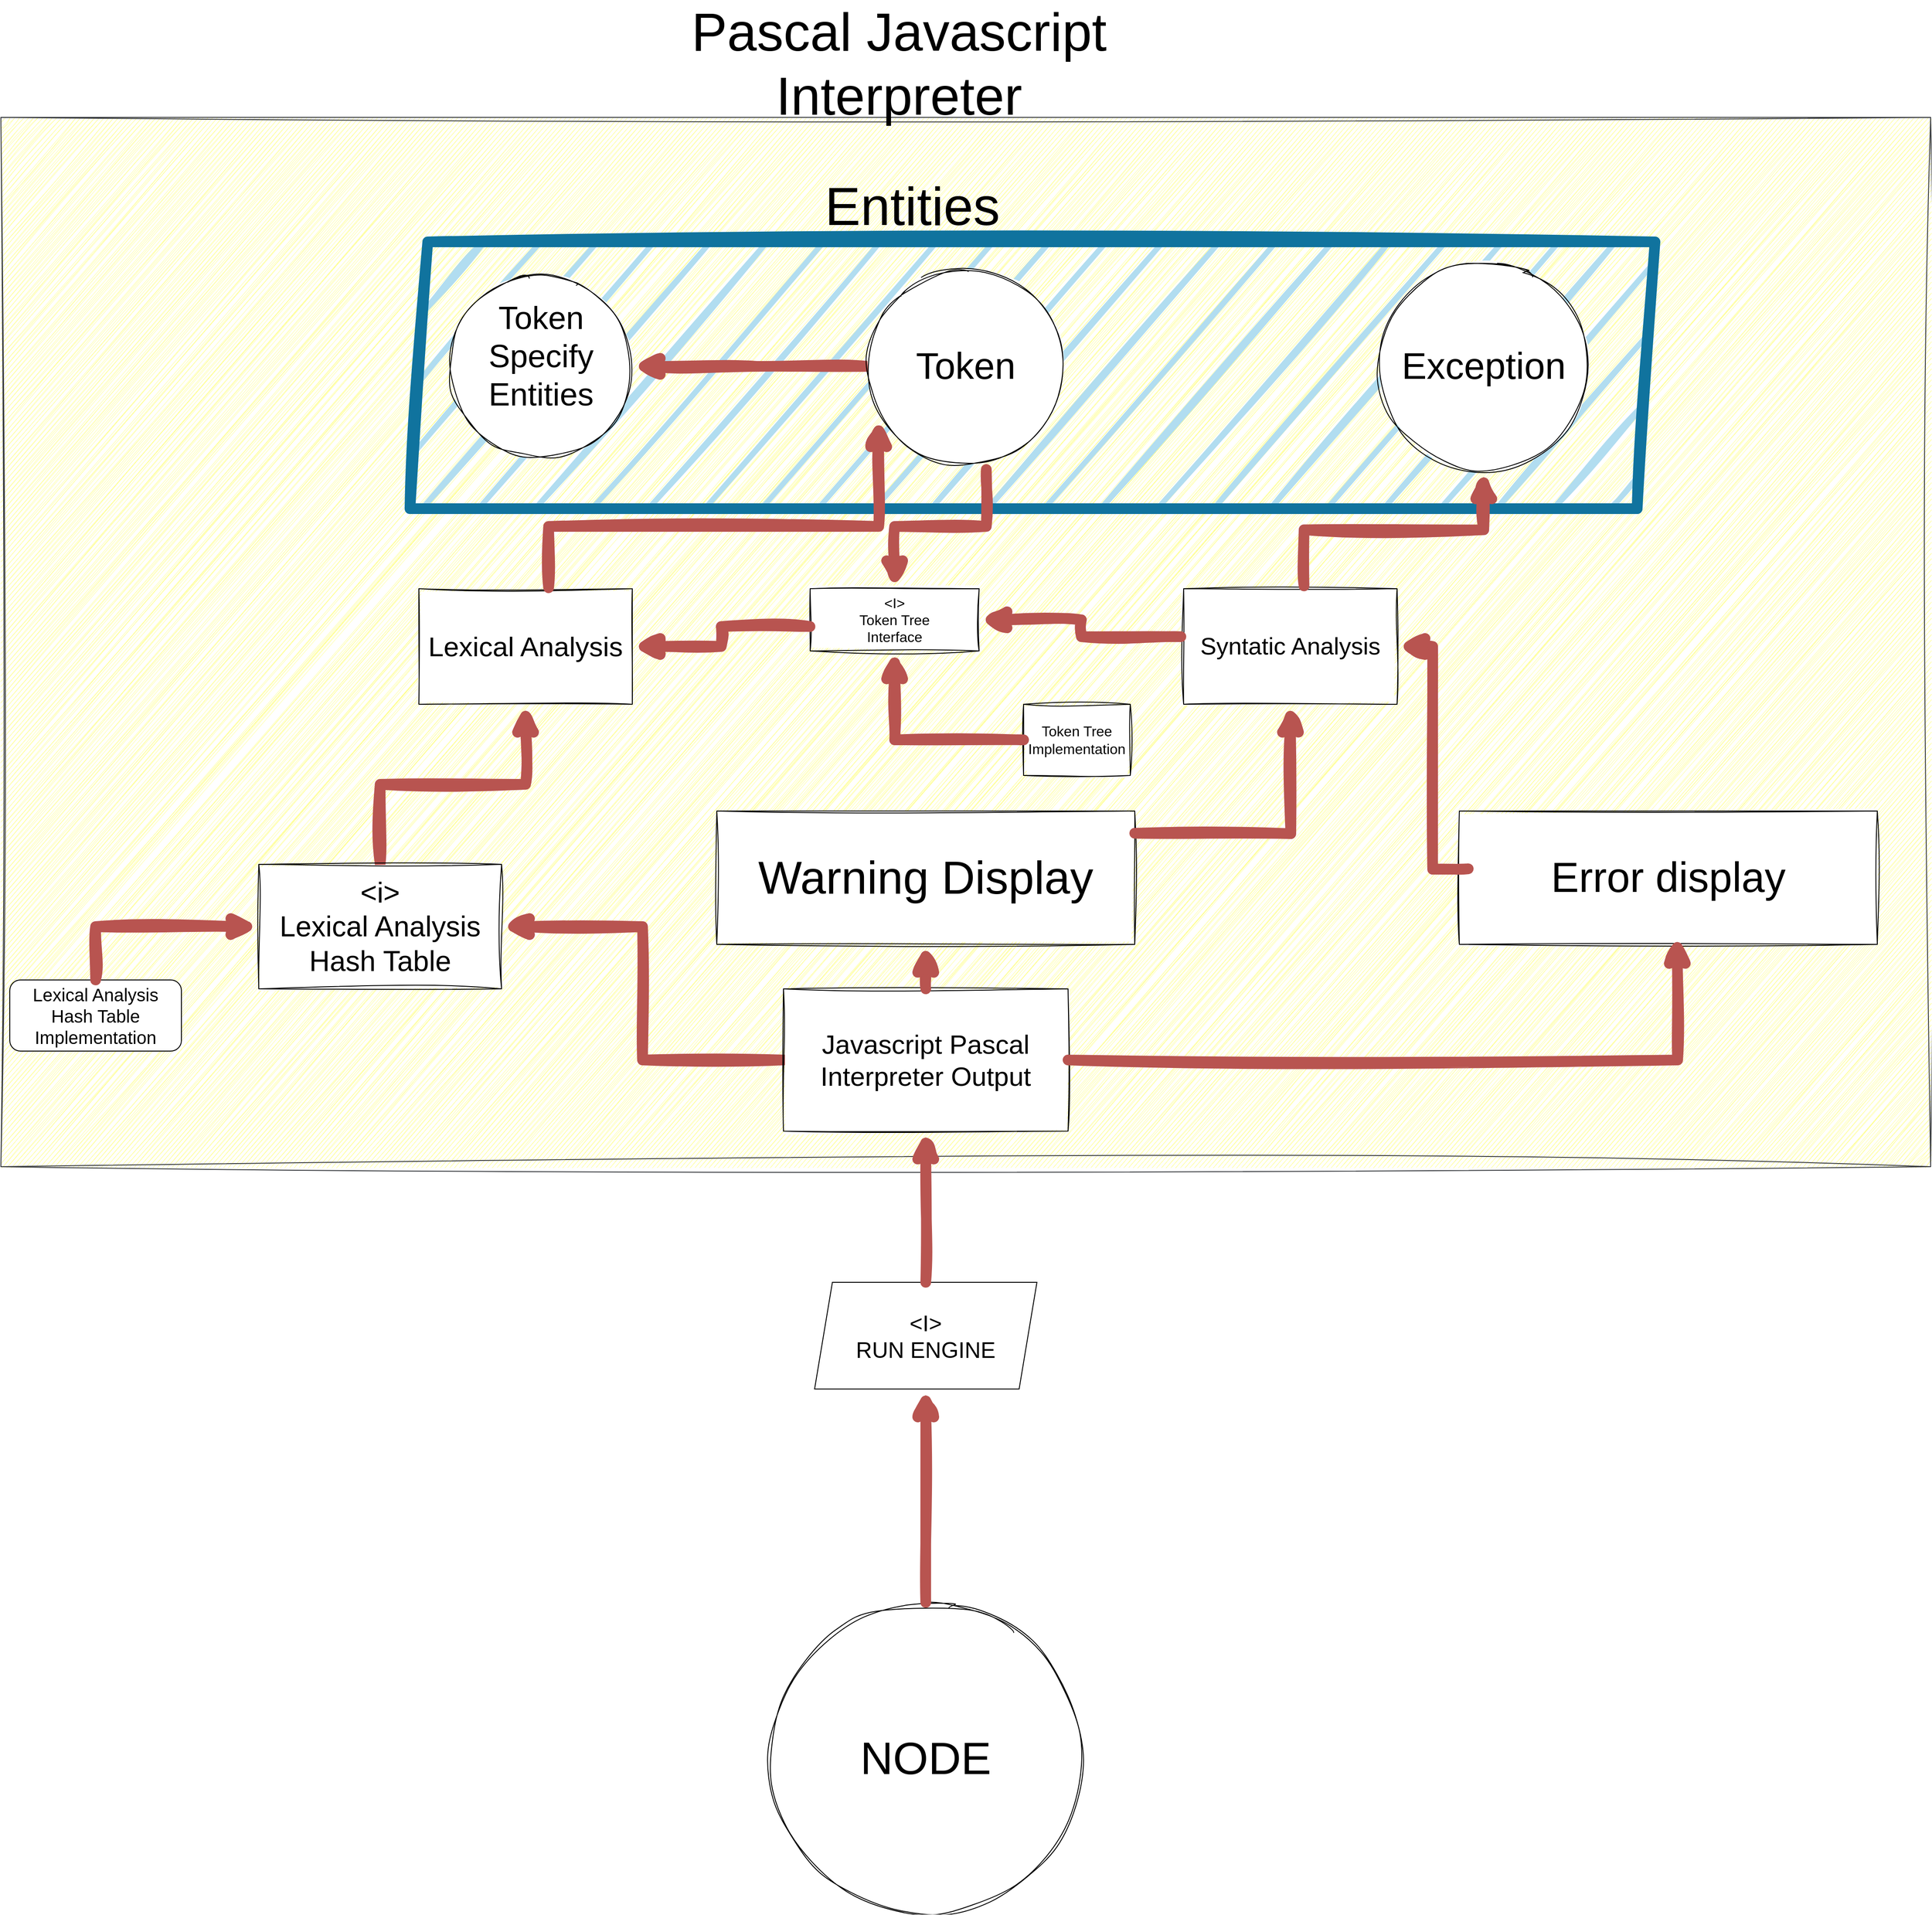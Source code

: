 <mxfile version="21.3.7" type="device">
  <diagram name="Página-1" id="AkZxREEf8pHwHUIA_Qvx">
    <mxGraphModel dx="2261" dy="1951" grid="1" gridSize="10" guides="1" tooltips="1" connect="1" arrows="1" fold="1" page="1" pageScale="1" pageWidth="827" pageHeight="1169" math="0" shadow="0">
      <root>
        <mxCell id="0" />
        <mxCell id="1" parent="0" />
        <mxCell id="sxwjnrB2hspwtcYdxN5p-2" value="&lt;div style=&quot;font-size: 51px;&quot;&gt;&lt;font style=&quot;font-size: 51px;&quot;&gt;&lt;br&gt;NODE &lt;br&gt;&lt;/font&gt;&lt;/div&gt;&lt;div style=&quot;font-size: 51px;&quot;&gt;&lt;font style=&quot;font-size: 51px;&quot;&gt;&lt;br&gt;&lt;/font&gt;&lt;/div&gt;" style="ellipse;whiteSpace=wrap;html=1;aspect=fixed;rounded=0;sketch=1;curveFitting=1;jiggle=2;" parent="1" vertex="1">
          <mxGeometry x="345" y="1320" width="350" height="350" as="geometry" />
        </mxCell>
        <mxCell id="sxwjnrB2hspwtcYdxN5p-3" value="w" style="rounded=0;whiteSpace=wrap;html=1;fillColor=#ffff88;sketch=1;curveFitting=1;jiggle=2;strokeColor=#36393d;" parent="1" vertex="1">
          <mxGeometry x="-520" y="-350" width="2170" height="1180" as="geometry" />
        </mxCell>
        <mxCell id="sxwjnrB2hspwtcYdxN5p-4" value="&lt;font style=&quot;font-size: 60px;&quot;&gt;Pascal Javascript Interpreter&lt;br&gt;&lt;/font&gt;" style="text;html=1;strokeColor=none;fillColor=none;align=center;verticalAlign=middle;whiteSpace=wrap;rounded=0;sketch=1;curveFitting=1;jiggle=2;" parent="1" vertex="1">
          <mxGeometry x="160" y="-470" width="660" height="120" as="geometry" />
        </mxCell>
        <mxCell id="sxwjnrB2hspwtcYdxN5p-8" value="&lt;font style=&quot;font-size: 31px;&quot;&gt;Lexical Analysis&lt;/font&gt;" style="rounded=0;whiteSpace=wrap;html=1;sketch=1;curveFitting=1;jiggle=2;" parent="1" vertex="1">
          <mxGeometry x="-50" y="180" width="240" height="130" as="geometry" />
        </mxCell>
        <mxCell id="sxwjnrB2hspwtcYdxN5p-9" value="&lt;font style=&quot;font-size: 27px;&quot;&gt;Syntatic Analysis&lt;/font&gt;" style="rounded=0;whiteSpace=wrap;html=1;sketch=1;curveFitting=1;jiggle=2;" parent="1" vertex="1">
          <mxGeometry x="810" y="180" width="240" height="130" as="geometry" />
        </mxCell>
        <mxCell id="sxwjnrB2hspwtcYdxN5p-11" value="&lt;font style=&quot;font-size: 16px;&quot;&gt;&amp;lt;I&amp;gt;&lt;br&gt;Token Tree&lt;br&gt;Interface&lt;br&gt;&lt;/font&gt;" style="rounded=0;whiteSpace=wrap;html=1;sketch=1;curveFitting=1;jiggle=2;" parent="1" vertex="1">
          <mxGeometry x="390" y="180" width="190" height="70" as="geometry" />
        </mxCell>
        <mxCell id="sxwjnrB2hspwtcYdxN5p-41" style="edgeStyle=orthogonalEdgeStyle;rounded=0;orthogonalLoop=1;jettySize=auto;html=1;entryX=1;entryY=0.5;entryDx=0;entryDy=0;sketch=1;curveFitting=1;jiggle=2;strokeWidth=12;fillColor=#f8cecc;strokeColor=#b85450;" parent="1" source="sxwjnrB2hspwtcYdxN5p-17" target="sxwjnrB2hspwtcYdxN5p-35" edge="1">
          <mxGeometry relative="1" as="geometry" />
        </mxCell>
        <mxCell id="sxwjnrB2hspwtcYdxN5p-17" value="&lt;div&gt;&lt;font style=&quot;font-size: 30px;&quot;&gt;Javascript Pascal Interpreter Output&lt;/font&gt;&lt;/div&gt;" style="rounded=0;whiteSpace=wrap;html=1;sketch=1;curveFitting=1;jiggle=2;" parent="1" vertex="1">
          <mxGeometry x="360" y="630" width="320" height="160" as="geometry" />
        </mxCell>
        <mxCell id="sxwjnrB2hspwtcYdxN5p-26" value="" style="shape=parallelogram;perimeter=parallelogramPerimeter;whiteSpace=wrap;html=1;fixedSize=1;fillColor=#b1ddf0;rounded=0;sketch=1;curveFitting=1;jiggle=2;strokeColor=#10739e;strokeWidth=12;" parent="1" vertex="1">
          <mxGeometry x="-60" y="-210" width="1400" height="300" as="geometry" />
        </mxCell>
        <mxCell id="sxwjnrB2hspwtcYdxN5p-27" value="&lt;font style=&quot;font-size: 60px;&quot;&gt;Entities&lt;/font&gt;" style="text;html=1;strokeColor=none;fillColor=none;align=center;verticalAlign=middle;whiteSpace=wrap;rounded=0;sketch=1;curveFitting=1;jiggle=2;" parent="1" vertex="1">
          <mxGeometry x="220" y="-300" width="570" height="100" as="geometry" />
        </mxCell>
        <mxCell id="sxwjnrB2hspwtcYdxN5p-32" style="edgeStyle=orthogonalEdgeStyle;rounded=0;orthogonalLoop=1;jettySize=auto;html=1;sketch=1;curveFitting=1;jiggle=2;strokeWidth=12;fillColor=#f8cecc;strokeColor=#b85450;" parent="1" source="sxwjnrB2hspwtcYdxN5p-29" target="sxwjnrB2hspwtcYdxN5p-31" edge="1">
          <mxGeometry relative="1" as="geometry">
            <Array as="points">
              <mxPoint x="330" y="-70" />
              <mxPoint x="330" y="-70" />
            </Array>
          </mxGeometry>
        </mxCell>
        <mxCell id="sxwjnrB2hspwtcYdxN5p-29" value="&lt;font style=&quot;font-size: 42px;&quot;&gt;Token&lt;/font&gt;" style="ellipse;whiteSpace=wrap;html=1;aspect=fixed;rounded=0;sketch=1;curveFitting=1;jiggle=2;" parent="1" vertex="1">
          <mxGeometry x="455" y="-180" width="220" height="220" as="geometry" />
        </mxCell>
        <mxCell id="sxwjnrB2hspwtcYdxN5p-30" value="&lt;font style=&quot;font-size: 42px;&quot;&gt;Exception&lt;/font&gt;" style="ellipse;whiteSpace=wrap;html=1;aspect=fixed;rounded=0;sketch=1;curveFitting=1;jiggle=2;" parent="1" vertex="1">
          <mxGeometry x="1030" y="-187.5" width="235" height="235" as="geometry" />
        </mxCell>
        <mxCell id="sxwjnrB2hspwtcYdxN5p-31" value="&lt;div style=&quot;font-size: 36px;&quot;&gt;&lt;font style=&quot;font-size: 36px;&quot;&gt;Token Specify&lt;br&gt; Entities&lt;/font&gt;&lt;/div&gt;&lt;div style=&quot;font-size: 20px;&quot;&gt;&lt;font style=&quot;font-size: 20px;&quot;&gt;&lt;br&gt;&lt;/font&gt;&lt;/div&gt;" style="ellipse;whiteSpace=wrap;html=1;aspect=fixed;rounded=0;sketch=1;curveFitting=1;jiggle=2;" parent="1" vertex="1">
          <mxGeometry x="-15" y="-172.5" width="205" height="205" as="geometry" />
        </mxCell>
        <mxCell id="sxwjnrB2hspwtcYdxN5p-48" style="edgeStyle=orthogonalEdgeStyle;rounded=0;orthogonalLoop=1;jettySize=auto;html=1;sketch=1;curveFitting=1;jiggle=2;strokeWidth=12;fillColor=#f8cecc;strokeColor=#b85450;" parent="1" source="sxwjnrB2hspwtcYdxN5p-35" target="sxwjnrB2hspwtcYdxN5p-8" edge="1">
          <mxGeometry relative="1" as="geometry" />
        </mxCell>
        <mxCell id="sxwjnrB2hspwtcYdxN5p-35" value="&lt;div style=&quot;font-size: 32px;&quot;&gt;&lt;font style=&quot;font-size: 32px;&quot;&gt;&amp;lt;i&amp;gt;&lt;br&gt;&lt;/font&gt;&lt;/div&gt;&lt;div style=&quot;font-size: 32px;&quot;&gt;&lt;font style=&quot;font-size: 32px;&quot;&gt;Lexical Analysis Hash Table&lt;/font&gt;&lt;/div&gt;" style="rounded=0;whiteSpace=wrap;html=1;sketch=1;curveFitting=1;jiggle=2;" parent="1" vertex="1">
          <mxGeometry x="-230" y="490" width="273" height="140" as="geometry" />
        </mxCell>
        <mxCell id="sxwjnrB2hspwtcYdxN5p-37" value="&lt;font style=&quot;font-size: 47px;&quot;&gt;Error display&lt;/font&gt;" style="rounded=0;whiteSpace=wrap;html=1;sketch=1;curveFitting=1;jiggle=2;fillColor=default;" parent="1" vertex="1">
          <mxGeometry x="1120" y="430" width="470" height="150" as="geometry" />
        </mxCell>
        <mxCell id="sxwjnrB2hspwtcYdxN5p-38" value="&lt;font style=&quot;font-size: 52px;&quot;&gt;Warning Display&lt;br&gt;&lt;/font&gt;" style="rounded=0;whiteSpace=wrap;html=1;sketch=1;curveFitting=1;jiggle=2;" parent="1" vertex="1">
          <mxGeometry x="285" y="430" width="470" height="150" as="geometry" />
        </mxCell>
        <mxCell id="sxwjnrB2hspwtcYdxN5p-72" style="edgeStyle=orthogonalEdgeStyle;rounded=0;orthogonalLoop=1;jettySize=auto;html=1;sketch=1;curveFitting=1;jiggle=2;fillColor=#f8cecc;strokeColor=#b85450;strokeWidth=12;exitX=1;exitY=0.5;exitDx=0;exitDy=0;" parent="1" source="sxwjnrB2hspwtcYdxN5p-17" edge="1">
          <mxGeometry relative="1" as="geometry">
            <mxPoint x="680" y="660" as="sourcePoint" />
            <mxPoint x="1365" y="570" as="targetPoint" />
          </mxGeometry>
        </mxCell>
        <mxCell id="sxwjnrB2hspwtcYdxN5p-73" style="edgeStyle=orthogonalEdgeStyle;rounded=0;orthogonalLoop=1;jettySize=auto;html=1;sketch=1;curveFitting=1;jiggle=2;fillColor=#f8cecc;strokeColor=#b85450;strokeWidth=12;entryX=1;entryY=0.5;entryDx=0;entryDy=0;" parent="1" target="sxwjnrB2hspwtcYdxN5p-9" edge="1">
          <mxGeometry relative="1" as="geometry">
            <mxPoint x="1130" y="495" as="sourcePoint" />
            <mxPoint x="1040" y="245" as="targetPoint" />
          </mxGeometry>
        </mxCell>
        <mxCell id="sxwjnrB2hspwtcYdxN5p-74" style="edgeStyle=orthogonalEdgeStyle;rounded=0;orthogonalLoop=1;jettySize=auto;html=1;sketch=1;curveFitting=1;jiggle=2;strokeWidth=12;fillColor=#f8cecc;strokeColor=#b85450;" parent="1" edge="1">
          <mxGeometry relative="1" as="geometry">
            <mxPoint x="755" y="455" as="sourcePoint" />
            <mxPoint x="930" y="310" as="targetPoint" />
          </mxGeometry>
        </mxCell>
        <mxCell id="sxwjnrB2hspwtcYdxN5p-75" style="edgeStyle=orthogonalEdgeStyle;rounded=0;orthogonalLoop=1;jettySize=auto;html=1;sketch=1;curveFitting=1;jiggle=2;strokeWidth=12;fillColor=#f8cecc;strokeColor=#b85450;exitX=-0.013;exitY=0.415;exitDx=0;exitDy=0;exitPerimeter=0;" parent="1" source="sxwjnrB2hspwtcYdxN5p-9" target="sxwjnrB2hspwtcYdxN5p-11" edge="1">
          <mxGeometry relative="1" as="geometry">
            <mxPoint x="810" y="245" as="sourcePoint" />
            <mxPoint x="605" y="245" as="targetPoint" />
          </mxGeometry>
        </mxCell>
        <mxCell id="sxwjnrB2hspwtcYdxN5p-76" style="edgeStyle=orthogonalEdgeStyle;rounded=0;orthogonalLoop=1;jettySize=auto;html=1;sketch=1;curveFitting=1;jiggle=2;strokeWidth=12;fillColor=#f8cecc;strokeColor=#b85450;entryX=0.5;entryY=1;entryDx=0;entryDy=0;exitX=0.564;exitY=-0.024;exitDx=0;exitDy=0;exitPerimeter=0;" parent="1" source="sxwjnrB2hspwtcYdxN5p-9" target="sxwjnrB2hspwtcYdxN5p-30" edge="1">
          <mxGeometry relative="1" as="geometry">
            <mxPoint x="940" y="190" as="sourcePoint" />
            <mxPoint x="812" y="50" as="targetPoint" />
          </mxGeometry>
        </mxCell>
        <mxCell id="sxwjnrB2hspwtcYdxN5p-79" style="edgeStyle=orthogonalEdgeStyle;rounded=0;orthogonalLoop=1;jettySize=auto;html=1;sketch=1;curveFitting=1;jiggle=2;fillColor=#f8cecc;strokeColor=#b85450;strokeWidth=12;exitX=0.5;exitY=0;exitDx=0;exitDy=0;entryX=0.5;entryY=1;entryDx=0;entryDy=0;" parent="1" source="sxwjnrB2hspwtcYdxN5p-17" target="sxwjnrB2hspwtcYdxN5p-38" edge="1">
          <mxGeometry relative="1" as="geometry">
            <mxPoint x="690" y="670" as="sourcePoint" />
            <mxPoint x="1375" y="580" as="targetPoint" />
          </mxGeometry>
        </mxCell>
        <mxCell id="sxwjnrB2hspwtcYdxN5p-81" style="edgeStyle=orthogonalEdgeStyle;rounded=0;orthogonalLoop=1;jettySize=auto;html=1;sketch=1;curveFitting=1;jiggle=2;strokeWidth=12;fillColor=#f8cecc;strokeColor=#b85450;exitX=-0.001;exitY=0.608;exitDx=0;exitDy=0;exitPerimeter=0;" parent="1" source="sxwjnrB2hspwtcYdxN5p-11" target="sxwjnrB2hspwtcYdxN5p-8" edge="1">
          <mxGeometry relative="1" as="geometry">
            <mxPoint x="820" y="255" as="sourcePoint" />
            <mxPoint x="591" y="255" as="targetPoint" />
          </mxGeometry>
        </mxCell>
        <mxCell id="sxwjnrB2hspwtcYdxN5p-82" value="&lt;font style=&quot;font-size: 25px;&quot;&gt;&amp;lt;I&amp;gt;&lt;br&gt;RUN ENGINE&lt;/font&gt;" style="shape=parallelogram;perimeter=parallelogramPerimeter;whiteSpace=wrap;html=1;fixedSize=1;" parent="1" vertex="1">
          <mxGeometry x="395" y="960" width="250" height="120" as="geometry" />
        </mxCell>
        <mxCell id="sxwjnrB2hspwtcYdxN5p-87" style="edgeStyle=orthogonalEdgeStyle;rounded=0;orthogonalLoop=1;jettySize=auto;html=1;sketch=1;curveFitting=1;jiggle=2;strokeWidth=12;fillColor=#f8cecc;strokeColor=#b85450;entryX=0.5;entryY=1;entryDx=0;entryDy=0;" parent="1" source="sxwjnrB2hspwtcYdxN5p-2" target="sxwjnrB2hspwtcYdxN5p-82" edge="1">
          <mxGeometry relative="1" as="geometry">
            <mxPoint x="530" y="800" as="sourcePoint" />
            <mxPoint x="530" y="970" as="targetPoint" />
          </mxGeometry>
        </mxCell>
        <mxCell id="sxwjnrB2hspwtcYdxN5p-90" style="edgeStyle=orthogonalEdgeStyle;rounded=0;orthogonalLoop=1;jettySize=auto;html=1;sketch=1;curveFitting=1;jiggle=2;strokeWidth=12;fillColor=#f8cecc;strokeColor=#b85450;exitX=0.605;exitY=1.027;exitDx=0;exitDy=0;exitPerimeter=0;" parent="1" source="sxwjnrB2hspwtcYdxN5p-29" target="sxwjnrB2hspwtcYdxN5p-11" edge="1">
          <mxGeometry relative="1" as="geometry">
            <mxPoint x="817" y="244" as="sourcePoint" />
            <mxPoint x="601" y="245" as="targetPoint" />
          </mxGeometry>
        </mxCell>
        <mxCell id="sxwjnrB2hspwtcYdxN5p-91" style="edgeStyle=orthogonalEdgeStyle;rounded=0;orthogonalLoop=1;jettySize=auto;html=1;sketch=1;curveFitting=1;jiggle=2;fillColor=#f8cecc;strokeColor=#b85450;strokeWidth=12;exitX=0.5;exitY=0;exitDx=0;exitDy=0;entryX=0.5;entryY=1;entryDx=0;entryDy=0;" parent="1" source="sxwjnrB2hspwtcYdxN5p-82" target="sxwjnrB2hspwtcYdxN5p-17" edge="1">
          <mxGeometry relative="1" as="geometry">
            <mxPoint x="690" y="720" as="sourcePoint" />
            <mxPoint x="1375" y="580" as="targetPoint" />
            <Array as="points" />
          </mxGeometry>
        </mxCell>
        <mxCell id="sxwjnrB2hspwtcYdxN5p-92" value="&lt;font style=&quot;font-size: 16px;&quot;&gt;Token Tree&lt;br&gt;Implementation&lt;br&gt;&lt;/font&gt;" style="rounded=0;whiteSpace=wrap;html=1;sketch=1;curveFitting=1;jiggle=2;" parent="1" vertex="1">
          <mxGeometry x="630" y="310" width="120" height="80" as="geometry" />
        </mxCell>
        <mxCell id="sxwjnrB2hspwtcYdxN5p-94" style="edgeStyle=orthogonalEdgeStyle;rounded=0;orthogonalLoop=1;jettySize=auto;html=1;sketch=1;curveFitting=1;jiggle=2;strokeWidth=12;fillColor=#f8cecc;strokeColor=#b85450;" parent="1" source="sxwjnrB2hspwtcYdxN5p-92" target="sxwjnrB2hspwtcYdxN5p-11" edge="1">
          <mxGeometry relative="1" as="geometry">
            <mxPoint x="817" y="244" as="sourcePoint" />
            <mxPoint x="590" y="225" as="targetPoint" />
          </mxGeometry>
        </mxCell>
        <mxCell id="sxwjnrB2hspwtcYdxN5p-95" value="&lt;font style=&quot;font-size: 20px;&quot;&gt;Lexical Analysis Hash Table Implementation&lt;/font&gt;" style="rounded=1;whiteSpace=wrap;html=1;" parent="1" vertex="1">
          <mxGeometry x="-510" y="620" width="193" height="80" as="geometry" />
        </mxCell>
        <mxCell id="sxwjnrB2hspwtcYdxN5p-98" style="edgeStyle=orthogonalEdgeStyle;rounded=0;orthogonalLoop=1;jettySize=auto;html=1;sketch=1;curveFitting=1;jiggle=2;strokeWidth=12;fillColor=#f8cecc;strokeColor=#b85450;exitX=0.5;exitY=0;exitDx=0;exitDy=0;" parent="1" source="sxwjnrB2hspwtcYdxN5p-95" target="sxwjnrB2hspwtcYdxN5p-35" edge="1">
          <mxGeometry relative="1" as="geometry">
            <mxPoint x="-84" y="500" as="sourcePoint" />
            <mxPoint x="80" y="320" as="targetPoint" />
          </mxGeometry>
        </mxCell>
        <mxCell id="7azBLxPWZInOwPVm1fuG-4" style="edgeStyle=orthogonalEdgeStyle;rounded=0;orthogonalLoop=1;jettySize=auto;html=1;sketch=1;curveFitting=1;jiggle=2;strokeWidth=12;fillColor=#f8cecc;strokeColor=#b85450;exitX=0.608;exitY=-0.008;exitDx=0;exitDy=0;exitPerimeter=0;entryX=0.055;entryY=0.768;entryDx=0;entryDy=0;entryPerimeter=0;" edge="1" parent="1" source="sxwjnrB2hspwtcYdxN5p-8" target="sxwjnrB2hspwtcYdxN5p-29">
          <mxGeometry relative="1" as="geometry">
            <mxPoint x="-83" y="500" as="sourcePoint" />
            <mxPoint x="80" y="320" as="targetPoint" />
          </mxGeometry>
        </mxCell>
      </root>
    </mxGraphModel>
  </diagram>
</mxfile>
